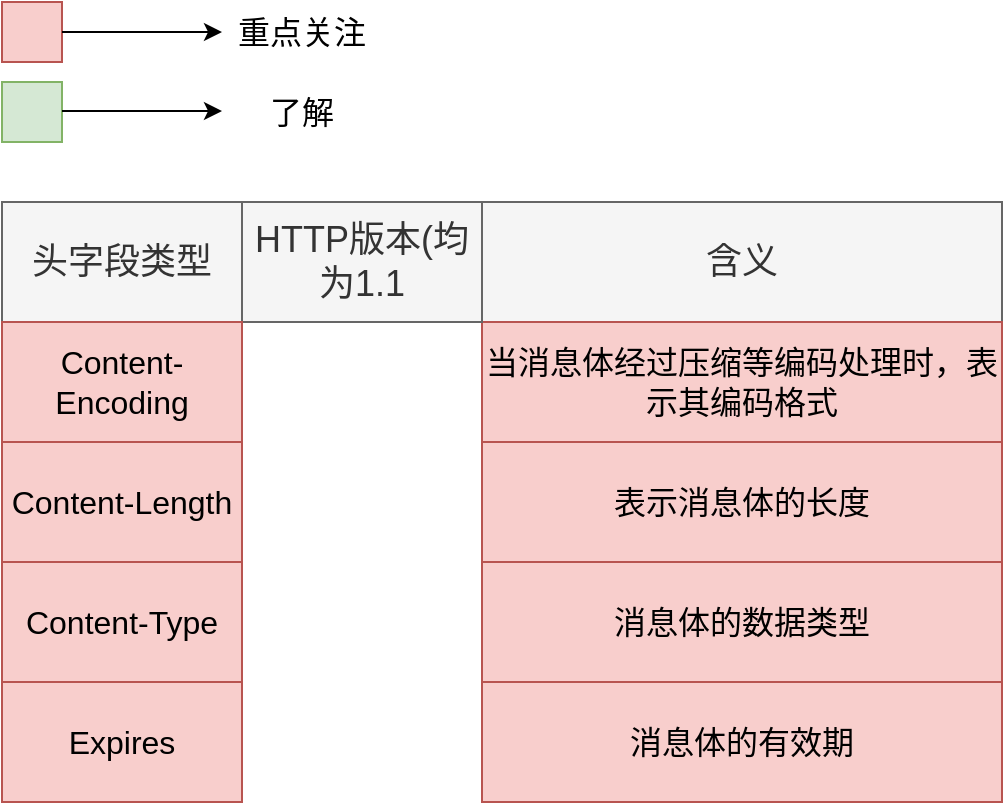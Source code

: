 <mxfile version="13.5.8" type="device"><diagram id="7CfOcS81tKEjEJDM5orq" name="第 1 页"><mxGraphModel dx="1422" dy="762" grid="1" gridSize="10" guides="1" tooltips="1" connect="1" arrows="1" fold="1" page="1" pageScale="1" pageWidth="827" pageHeight="1169" math="0" shadow="0"><root><mxCell id="0"/><mxCell id="1" parent="0"/><mxCell id="dKVDSdUBvDaIXGoKoNos-1" value="方法" style="rounded=0;whiteSpace=wrap;html=1;fillColor=#f5f5f5;strokeColor=#666666;fontColor=#333333;" vertex="1" parent="1"><mxGeometry x="90" y="130" width="120" height="60" as="geometry"/></mxCell><mxCell id="dKVDSdUBvDaIXGoKoNos-2" value="HTTP版本(均为1.1" style="rounded=0;whiteSpace=wrap;html=1;fillColor=#f5f5f5;strokeColor=#666666;fontColor=#333333;" vertex="1" parent="1"><mxGeometry x="210" y="130" width="120" height="60" as="geometry"/></mxCell><mxCell id="dKVDSdUBvDaIXGoKoNos-3" value="含义" style="rounded=0;whiteSpace=wrap;html=1;fillColor=#f5f5f5;strokeColor=#666666;fontColor=#333333;fontSize=18;" vertex="1" parent="1"><mxGeometry x="330" y="130" width="260" height="60" as="geometry"/></mxCell><mxCell id="dKVDSdUBvDaIXGoKoNos-4" value="&lt;font style=&quot;font-size: 16px&quot;&gt;GET&lt;/font&gt;" style="rounded=0;whiteSpace=wrap;html=1;fontSize=16;" vertex="1" parent="1"><mxGeometry x="90" y="190" width="120" height="60" as="geometry"/></mxCell><mxCell id="dKVDSdUBvDaIXGoKoNos-5" value="当消息体经过压缩等编码处理时，表示其编码格式" style="rounded=0;whiteSpace=wrap;html=1;fontSize=16;fillColor=#f8cecc;strokeColor=#b85450;" vertex="1" parent="1"><mxGeometry x="330" y="190" width="260" height="60" as="geometry"/></mxCell><mxCell id="dKVDSdUBvDaIXGoKoNos-6" value="头字段类型" style="rounded=0;whiteSpace=wrap;html=1;fillColor=#f5f5f5;strokeColor=#666666;fontColor=#333333;fontSize=18;" vertex="1" parent="1"><mxGeometry x="90" y="130" width="120" height="60" as="geometry"/></mxCell><mxCell id="dKVDSdUBvDaIXGoKoNos-7" value="HTTP版本(均为1.1" style="rounded=0;whiteSpace=wrap;html=1;fillColor=#f5f5f5;strokeColor=#666666;fontColor=#333333;fontSize=18;" vertex="1" parent="1"><mxGeometry x="210" y="130" width="120" height="60" as="geometry"/></mxCell><mxCell id="dKVDSdUBvDaIXGoKoNos-8" value="&lt;span style=&quot;font-size: 16px&quot;&gt;POST&lt;/span&gt;" style="rounded=0;whiteSpace=wrap;html=1;fontSize=16;fillColor=#d5e8d4;strokeColor=#82b366;" vertex="1" parent="1"><mxGeometry x="90" y="250" width="120" height="60" as="geometry"/></mxCell><mxCell id="dKVDSdUBvDaIXGoKoNos-9" value="&lt;font style=&quot;font-size: 16px&quot;&gt;指获取URL指定的信息。如果RUI为文件，则返回文件的内容。&lt;/font&gt;" style="rounded=0;whiteSpace=wrap;html=1;fontSize=16;fillColor=#d5e8d4;strokeColor=#82b366;" vertex="1" parent="1"><mxGeometry x="330" y="250" width="260" height="60" as="geometry"/></mxCell><mxCell id="dKVDSdUBvDaIXGoKoNos-10" value="Content-Length" style="rounded=0;whiteSpace=wrap;html=1;fontSize=16;fillColor=#f8cecc;strokeColor=#b85450;" vertex="1" parent="1"><mxGeometry x="90" y="250" width="120" height="60" as="geometry"/></mxCell><mxCell id="dKVDSdUBvDaIXGoKoNos-11" value="表示消息体的长度" style="rounded=0;whiteSpace=wrap;html=1;fontSize=16;fillColor=#f8cecc;strokeColor=#b85450;" vertex="1" parent="1"><mxGeometry x="330" y="250" width="260" height="60" as="geometry"/></mxCell><mxCell id="dKVDSdUBvDaIXGoKoNos-12" value="&lt;font style=&quot;font-size: 16px&quot;&gt;Content-Encoding&lt;/font&gt;" style="rounded=0;whiteSpace=wrap;html=1;fontSize=16;fillColor=#f8cecc;strokeColor=#b85450;" vertex="1" parent="1"><mxGeometry x="90" y="190" width="120" height="60" as="geometry"/></mxCell><mxCell id="dKVDSdUBvDaIXGoKoNos-13" value="消息体的数据类型" style="rounded=0;whiteSpace=wrap;html=1;fontSize=16;fillColor=#f8cecc;strokeColor=#b85450;" vertex="1" parent="1"><mxGeometry x="330" y="310" width="260" height="60" as="geometry"/></mxCell><mxCell id="dKVDSdUBvDaIXGoKoNos-14" value="Host" style="rounded=0;whiteSpace=wrap;html=1;fontSize=16;fillColor=#d5e8d4;strokeColor=#82b366;" vertex="1" parent="1"><mxGeometry x="90" y="370" width="120" height="60" as="geometry"/></mxCell><mxCell id="dKVDSdUBvDaIXGoKoNos-15" value="消息体的有效期" style="rounded=0;whiteSpace=wrap;html=1;fontSize=16;fillColor=#f8cecc;strokeColor=#b85450;" vertex="1" parent="1"><mxGeometry x="330" y="370" width="260" height="60" as="geometry"/></mxCell><mxCell id="dKVDSdUBvDaIXGoKoNos-16" value="Content-Type" style="rounded=0;whiteSpace=wrap;html=1;fontSize=16;fillColor=#f8cecc;strokeColor=#b85450;" vertex="1" parent="1"><mxGeometry x="90" y="310" width="120" height="60" as="geometry"/></mxCell><mxCell id="dKVDSdUBvDaIXGoKoNos-27" value="" style="rounded=0;whiteSpace=wrap;html=1;fontSize=16;fillColor=#f8cecc;strokeColor=#b85450;" vertex="1" parent="1"><mxGeometry x="90" y="30" width="30" height="30" as="geometry"/></mxCell><mxCell id="dKVDSdUBvDaIXGoKoNos-28" value="" style="rounded=0;whiteSpace=wrap;html=1;fontSize=16;fillColor=#d5e8d4;strokeColor=#82b366;" vertex="1" parent="1"><mxGeometry x="90" y="70" width="30" height="30" as="geometry"/></mxCell><mxCell id="dKVDSdUBvDaIXGoKoNos-29" value="重点关注" style="text;html=1;strokeColor=none;fillColor=none;align=center;verticalAlign=middle;whiteSpace=wrap;rounded=0;fontSize=16;" vertex="1" parent="1"><mxGeometry x="200" y="35" width="80" height="20" as="geometry"/></mxCell><mxCell id="dKVDSdUBvDaIXGoKoNos-30" value="" style="edgeStyle=orthogonalEdgeStyle;rounded=0;orthogonalLoop=1;jettySize=auto;html=1;fontSize=16;" edge="1" parent="1" source="dKVDSdUBvDaIXGoKoNos-27" target="dKVDSdUBvDaIXGoKoNos-29"><mxGeometry relative="1" as="geometry"/></mxCell><mxCell id="dKVDSdUBvDaIXGoKoNos-31" value="" style="edgeStyle=orthogonalEdgeStyle;rounded=0;orthogonalLoop=1;jettySize=auto;html=1;fontSize=16;" edge="1" parent="1"><mxGeometry relative="1" as="geometry"><mxPoint x="120" y="84.5" as="sourcePoint"/><mxPoint x="200" y="84.5" as="targetPoint"/></mxGeometry></mxCell><mxCell id="dKVDSdUBvDaIXGoKoNos-32" value="了解" style="text;html=1;strokeColor=none;fillColor=none;align=center;verticalAlign=middle;whiteSpace=wrap;rounded=0;fontSize=16;" vertex="1" parent="1"><mxGeometry x="200" y="75" width="80" height="20" as="geometry"/></mxCell><mxCell id="dKVDSdUBvDaIXGoKoNos-33" value="Expires" style="rounded=0;whiteSpace=wrap;html=1;fontSize=16;fillColor=#f8cecc;strokeColor=#b85450;" vertex="1" parent="1"><mxGeometry x="90" y="370" width="120" height="60" as="geometry"/></mxCell></root></mxGraphModel></diagram></mxfile>